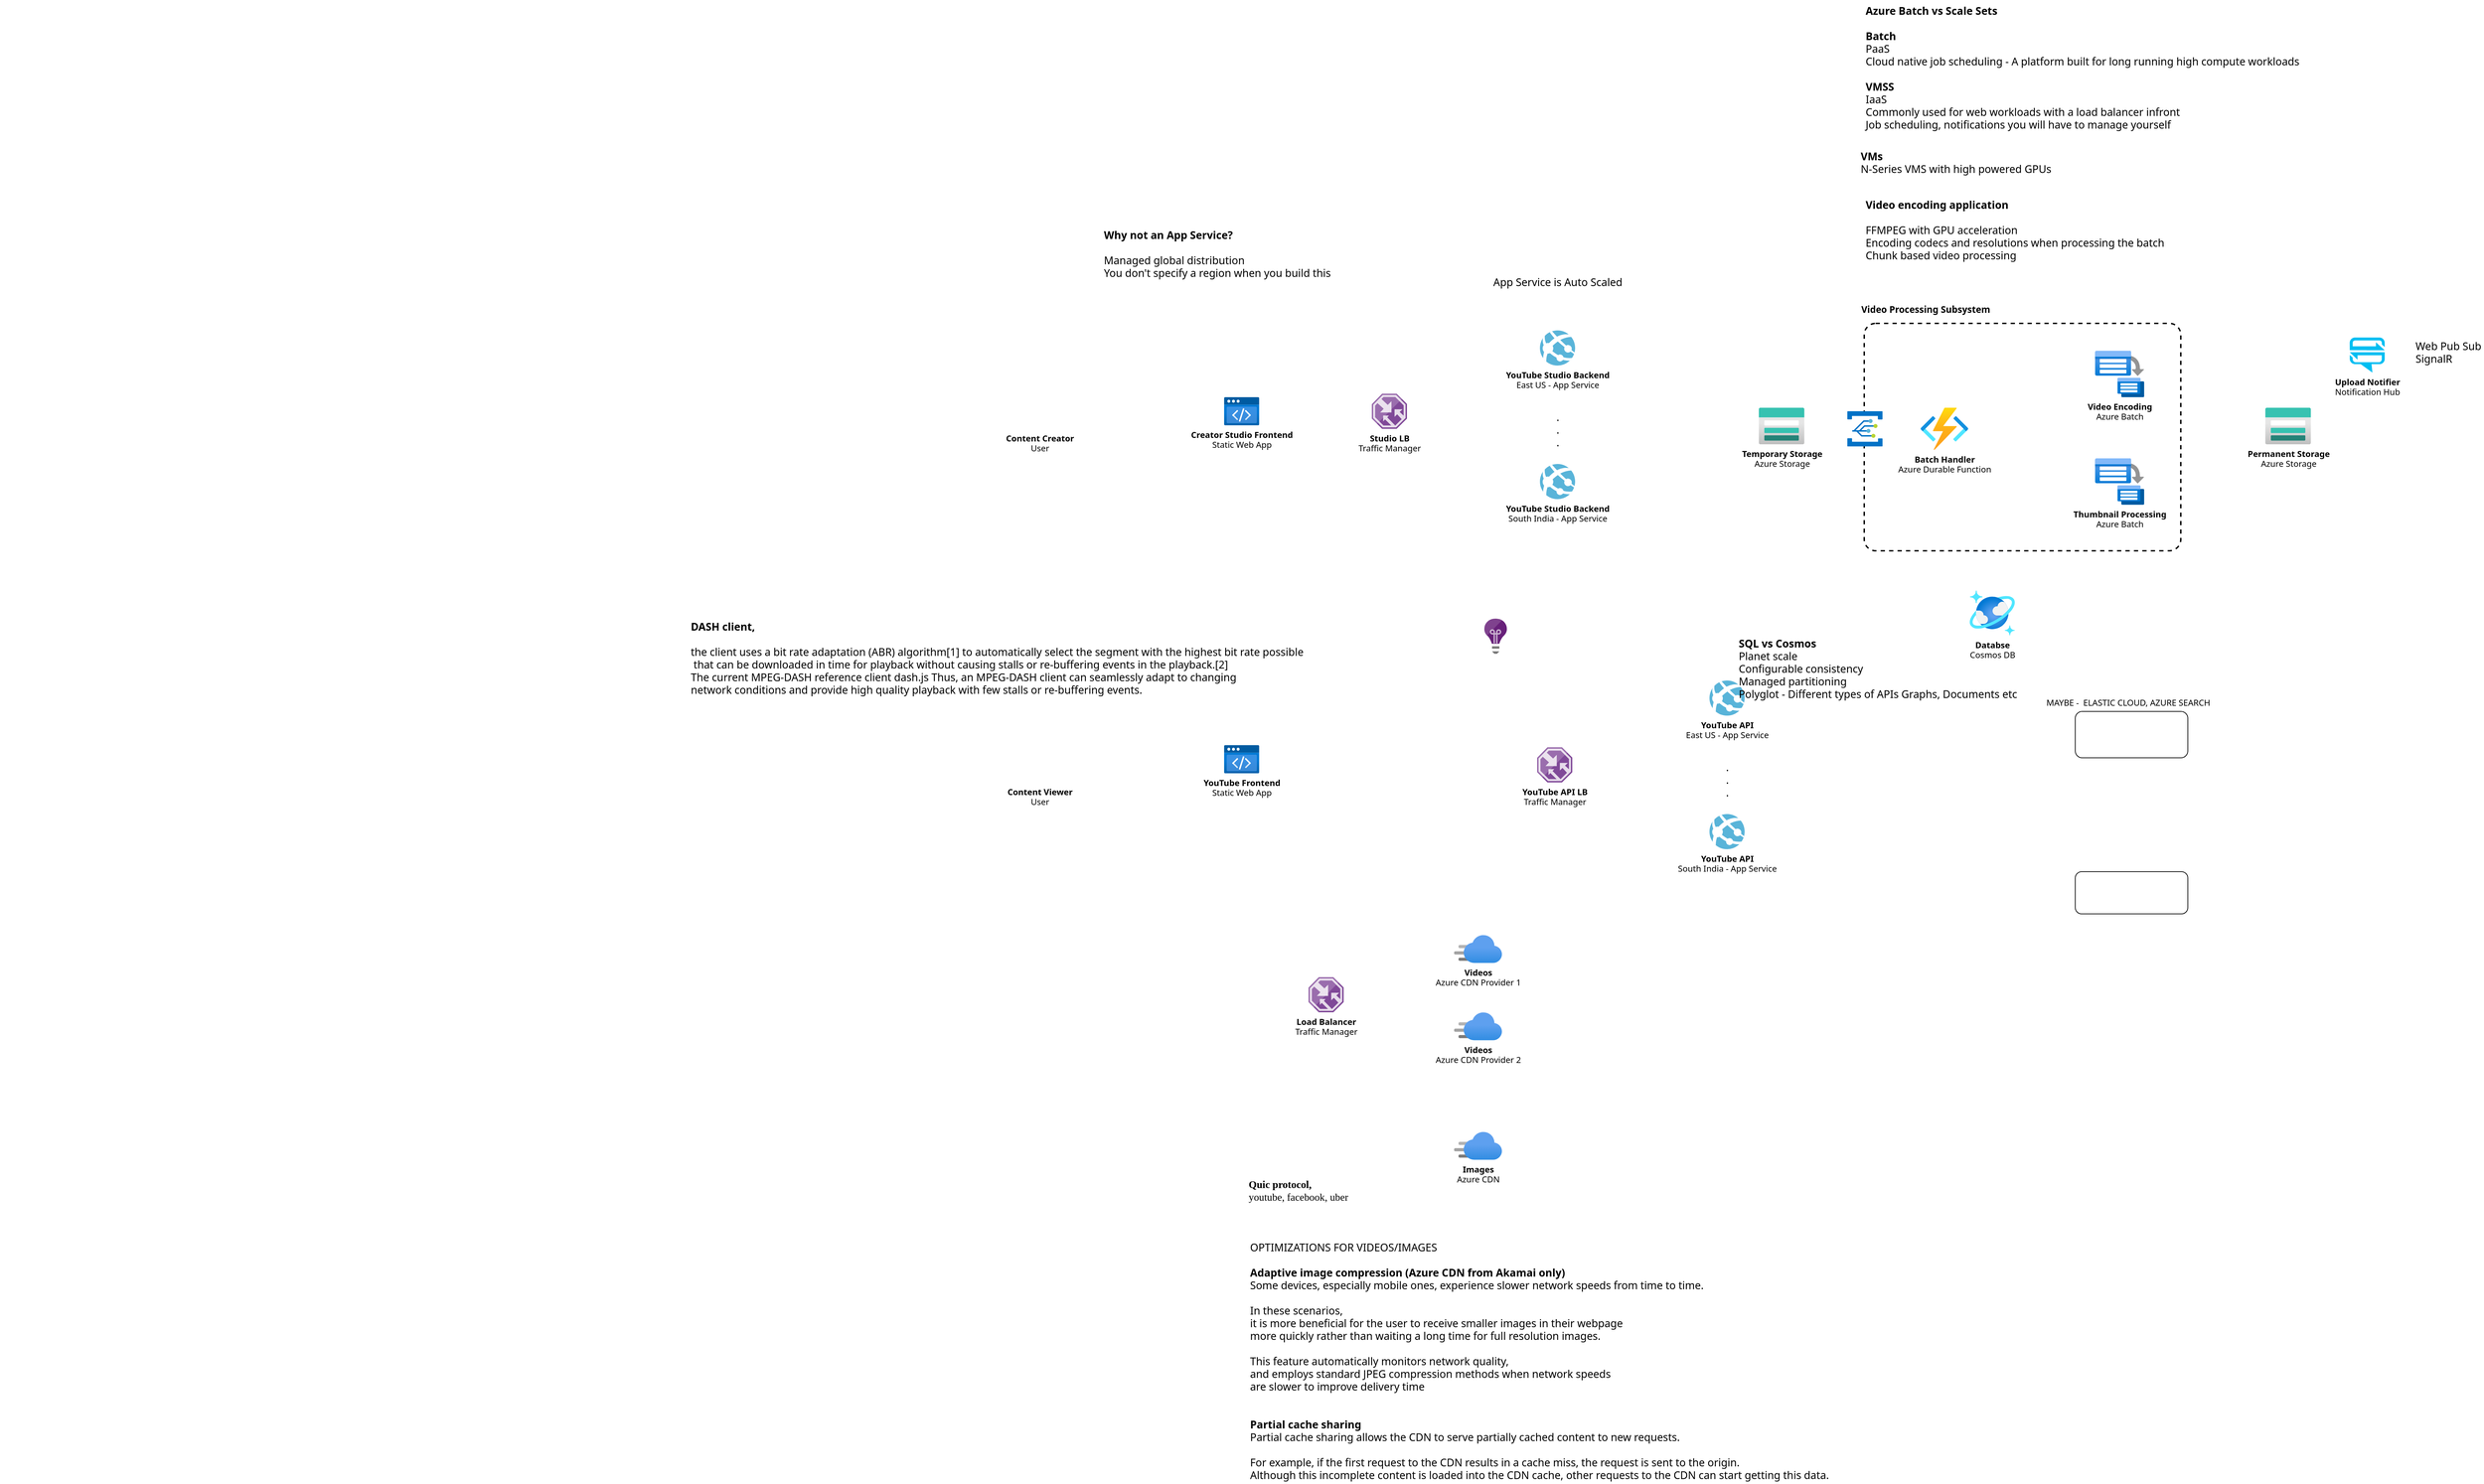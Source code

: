 <mxfile version="17.4.5" type="github" pages="2">
  <diagram id="0lWnthPlhHTYpIbOJzv-" name="Page-1">
    <mxGraphModel dx="3793" dy="1369" grid="1" gridSize="10" guides="1" tooltips="1" connect="1" arrows="1" fold="1" page="0" pageScale="1" pageWidth="850" pageHeight="1100" math="0" shadow="0">
      <root>
        <mxCell id="0" />
        <mxCell id="1" parent="0" />
        <mxCell id="02HTZPVNtvfM2W8bV9Oi-4" value="&lt;b&gt;YouTube Studio Backend&lt;br&gt;&lt;/b&gt;East US - App Service" style="sketch=0;aspect=fixed;html=1;points=[];align=center;image;fontSize=12;image=img/lib/mscae/App_Services.svg;fontFamily=segoe ui;" parent="1" vertex="1">
          <mxGeometry x="419" y="180" width="50" height="50" as="geometry" />
        </mxCell>
        <mxCell id="02HTZPVNtvfM2W8bV9Oi-5" value="&lt;b&gt;YouTube Studio Backend&lt;br&gt;&lt;/b&gt;South India - App Service" style="sketch=0;aspect=fixed;html=1;points=[];align=center;image;fontSize=12;image=img/lib/mscae/App_Services.svg;fontFamily=segoe ui;" parent="1" vertex="1">
          <mxGeometry x="419" y="370" width="50" height="50" as="geometry" />
        </mxCell>
        <mxCell id="02HTZPVNtvfM2W8bV9Oi-6" value="&lt;b&gt;Studio LB&lt;/b&gt;&lt;br&gt;Traffic Manager" style="sketch=0;aspect=fixed;html=1;points=[];align=center;image;fontSize=12;image=img/lib/mscae/Traffic_Manager.svg;fontFamily=segoe ui;" parent="1" vertex="1">
          <mxGeometry x="180" y="270" width="50" height="50" as="geometry" />
        </mxCell>
        <mxCell id="02HTZPVNtvfM2W8bV9Oi-7" value="&lt;b&gt;Content Creator&lt;/b&gt;&lt;br&gt;User" style="verticalLabelPosition=bottom;sketch=0;html=1;fillColor=#FFFFFF;verticalAlign=top;align=center;pointerEvents=1;shape=mxgraph.cisco_safe.design.actor_2;fontFamily=segoe ui;" parent="1" vertex="1">
          <mxGeometry x="-302" y="270" width="19" height="50" as="geometry" />
        </mxCell>
        <mxCell id="02HTZPVNtvfM2W8bV9Oi-9" value=".&lt;br style=&quot;font-size: 15px;&quot;&gt;.&lt;br style=&quot;font-size: 15px;&quot;&gt;." style="text;html=1;align=center;verticalAlign=middle;resizable=0;points=[];autosize=1;strokeColor=none;fillColor=none;fontSize=15;fontFamily=segoe ui;" parent="1" vertex="1">
          <mxGeometry x="434" y="290" width="20" height="60" as="geometry" />
        </mxCell>
        <mxCell id="02HTZPVNtvfM2W8bV9Oi-10" value="&lt;b&gt;Temporary Storage&lt;/b&gt;&lt;br&gt;Azure Storage" style="aspect=fixed;html=1;points=[];align=center;image;fontSize=12;image=img/lib/azure2/storage/Storage_Accounts.svg;fillColor=#FFFFFF;fontFamily=segoe ui;" parent="1" vertex="1">
          <mxGeometry x="730" y="290" width="65" height="52" as="geometry" />
        </mxCell>
        <mxCell id="02HTZPVNtvfM2W8bV9Oi-11" value="&lt;b&gt;Video Encoding&lt;/b&gt;&lt;br&gt;Azure Batch" style="aspect=fixed;html=1;points=[];align=center;image;fontSize=12;image=img/lib/azure2/containers/Batch_Accounts.svg;fillColor=#FFFFFF;fontFamily=segoe ui;" parent="1" vertex="1">
          <mxGeometry x="1208" y="209" width="70.13" height="66" as="geometry" />
        </mxCell>
        <mxCell id="02HTZPVNtvfM2W8bV9Oi-12" value="App Service is Auto Scaled" style="text;html=1;align=center;verticalAlign=middle;resizable=0;points=[];autosize=1;strokeColor=none;fillColor=none;fontSize=15;fontFamily=segoe ui;" parent="1" vertex="1">
          <mxGeometry x="349" y="100" width="190" height="20" as="geometry" />
        </mxCell>
        <mxCell id="02HTZPVNtvfM2W8bV9Oi-15" value="&lt;b&gt;Permanent Storage&lt;/b&gt;&lt;br&gt;Azure Storage" style="aspect=fixed;html=1;points=[];align=center;image;fontSize=12;image=img/lib/azure2/storage/Storage_Accounts.svg;fillColor=#FFFFFF;fontFamily=segoe ui;" parent="1" vertex="1">
          <mxGeometry x="1450" y="290" width="65" height="52" as="geometry" />
        </mxCell>
        <mxCell id="02HTZPVNtvfM2W8bV9Oi-16" value="&lt;b&gt;Content Viewer&lt;/b&gt;&lt;br&gt;User" style="verticalLabelPosition=bottom;sketch=0;html=1;fillColor=#FFFFFF;verticalAlign=top;align=center;pointerEvents=1;shape=mxgraph.cisco_safe.design.actor_2;fontFamily=segoe ui;" parent="1" vertex="1">
          <mxGeometry x="-302" y="773" width="19" height="50" as="geometry" />
        </mxCell>
        <mxCell id="02HTZPVNtvfM2W8bV9Oi-17" value="&lt;b&gt;Thumbnail Processing&lt;/b&gt;&lt;br&gt;Azure Batch" style="aspect=fixed;html=1;points=[];align=center;image;fontSize=12;image=img/lib/azure2/containers/Batch_Accounts.svg;fillColor=#FFFFFF;fontFamily=segoe ui;" parent="1" vertex="1">
          <mxGeometry x="1208" y="362" width="70.13" height="66" as="geometry" />
        </mxCell>
        <mxCell id="02HTZPVNtvfM2W8bV9Oi-19" value="&lt;b&gt;Videos&lt;/b&gt;&lt;br&gt;Azure CDN Provider 1" style="aspect=fixed;html=1;points=[];align=center;image;fontSize=12;image=img/lib/azure2/networking/CDN_Profiles.svg;fillColor=#FFFFFF;fontFamily=segoe ui;" parent="1" vertex="1">
          <mxGeometry x="297" y="1040" width="68" height="40" as="geometry" />
        </mxCell>
        <mxCell id="02HTZPVNtvfM2W8bV9Oi-20" value="&lt;b&gt;Images&lt;/b&gt;&lt;br&gt;Azure CDN" style="aspect=fixed;html=1;points=[];align=center;image;fontSize=12;image=img/lib/azure2/networking/CDN_Profiles.svg;fillColor=#FFFFFF;fontFamily=segoe ui;" parent="1" vertex="1">
          <mxGeometry x="297" y="1320" width="68" height="40" as="geometry" />
        </mxCell>
        <mxCell id="02HTZPVNtvfM2W8bV9Oi-21" value="OPTIMIZATIONS FOR VIDEOS/IMAGES&lt;br&gt;&lt;br&gt;&lt;div&gt;&lt;b&gt;Adaptive image compression (Azure CDN from Akamai only)&lt;/b&gt;&lt;/div&gt;&lt;div&gt;Some devices, especially mobile ones, experience slower network speeds from time to time.&amp;nbsp;&lt;/div&gt;&lt;div&gt;&lt;br&gt;&lt;/div&gt;&lt;div&gt;In these scenarios,&amp;nbsp;&lt;/div&gt;&lt;div&gt;it is more beneficial for the user to receive smaller images in their webpage&amp;nbsp;&lt;/div&gt;&lt;div&gt;more quickly rather than waiting a long time for full resolution images.&lt;/div&gt;&lt;div&gt;&lt;br&gt;&lt;/div&gt;&lt;div&gt;This feature automatically monitors network quality,&amp;nbsp;&lt;/div&gt;&lt;div&gt;and employs standard JPEG compression methods when network speeds&amp;nbsp;&lt;/div&gt;&lt;div&gt;are slower to improve delivery time&lt;/div&gt;&lt;div&gt;&lt;br&gt;&lt;/div&gt;&lt;div&gt;&lt;br&gt;&lt;/div&gt;&lt;div&gt;&lt;div&gt;&lt;b&gt;Partial cache sharing&lt;/b&gt;&lt;/div&gt;&lt;div&gt;Partial cache sharing allows the CDN to serve partially cached content to new requests.&amp;nbsp;&lt;/div&gt;&lt;div&gt;&lt;br&gt;&lt;/div&gt;&lt;div&gt;For example, if the first request to the CDN results in a cache miss, the request is sent to the origin.&amp;nbsp;&lt;/div&gt;&lt;div&gt;Although this incomplete content is loaded into the CDN cache, other requests to the CDN can start getting this data.&lt;/div&gt;&lt;/div&gt;" style="text;html=1;align=left;verticalAlign=middle;resizable=0;points=[];autosize=1;strokeColor=none;fillColor=none;fontSize=15;fontFamily=segoe ui;" parent="1" vertex="1">
          <mxGeometry x="5" y="1470" width="790" height="350" as="geometry" />
        </mxCell>
        <mxCell id="02HTZPVNtvfM2W8bV9Oi-22" value="&lt;b&gt;YouTube Frontend&lt;/b&gt;&lt;br&gt;Static Web App" style="aspect=fixed;html=1;points=[];align=center;image;fontSize=12;image=img/lib/azure2/preview/Static_Apps.svg;fillColor=#FFFFFF;fontFamily=segoe ui;" parent="1" vertex="1">
          <mxGeometry x="-30" y="770" width="50" height="40" as="geometry" />
        </mxCell>
        <mxCell id="02HTZPVNtvfM2W8bV9Oi-23" value="&lt;b&gt;YouTube API&lt;br&gt;&lt;/b&gt;East US - App Service" style="sketch=0;aspect=fixed;html=1;points=[];align=center;image;fontSize=12;image=img/lib/mscae/App_Services.svg;fontFamily=segoe ui;" parent="1" vertex="1">
          <mxGeometry x="660" y="678" width="50" height="50" as="geometry" />
        </mxCell>
        <mxCell id="02HTZPVNtvfM2W8bV9Oi-24" value="&lt;b&gt;YouTube API&lt;br&gt;&lt;/b&gt;South India - App Service" style="sketch=0;aspect=fixed;html=1;points=[];align=center;image;fontSize=12;image=img/lib/mscae/App_Services.svg;fontFamily=segoe ui;" parent="1" vertex="1">
          <mxGeometry x="660" y="868" width="50" height="50" as="geometry" />
        </mxCell>
        <mxCell id="02HTZPVNtvfM2W8bV9Oi-25" value=".&lt;br style=&quot;font-size: 15px;&quot;&gt;.&lt;br style=&quot;font-size: 15px;&quot;&gt;." style="text;html=1;align=center;verticalAlign=middle;resizable=0;points=[];autosize=1;strokeColor=none;fillColor=none;fontSize=15;fontFamily=segoe ui;" parent="1" vertex="1">
          <mxGeometry x="675" y="788" width="20" height="60" as="geometry" />
        </mxCell>
        <mxCell id="02HTZPVNtvfM2W8bV9Oi-26" value="&lt;b&gt;Databse&lt;/b&gt;&lt;br&gt;Cosmos DB" style="aspect=fixed;html=1;points=[];align=center;image;fontSize=12;image=img/lib/azure2/databases/Azure_Cosmos_DB.svg;fillColor=#FFFFFF;fontFamily=segoe ui;" parent="1" vertex="1">
          <mxGeometry x="1030" y="550" width="64" height="64" as="geometry" />
        </mxCell>
        <mxCell id="02HTZPVNtvfM2W8bV9Oi-27" value="&lt;b&gt;YouTube API LB&lt;/b&gt;&lt;br&gt;Traffic Manager" style="sketch=0;aspect=fixed;html=1;points=[];align=center;image;fontSize=12;image=img/lib/mscae/Traffic_Manager.svg;fontFamily=segoe ui;" parent="1" vertex="1">
          <mxGeometry x="415" y="773" width="50" height="50" as="geometry" />
        </mxCell>
        <mxCell id="02HTZPVNtvfM2W8bV9Oi-28" value="" style="endArrow=classic;html=1;rounded=1;fontSize=15;strokeColor=#FFFFFF;strokeWidth=2;arcSize=20;fontFamily=segoe ui;dashed=1;" parent="1" edge="1">
          <mxGeometry width="50" height="50" relative="1" as="geometry">
            <mxPoint x="1470" y="390" as="sourcePoint" />
            <mxPoint x="390" y="1130" as="targetPoint" />
            <Array as="points">
              <mxPoint x="1470" y="1130" />
            </Array>
          </mxGeometry>
        </mxCell>
        <mxCell id="02HTZPVNtvfM2W8bV9Oi-29" value="" style="endArrow=classic;html=1;rounded=1;fontSize=15;strokeColor=#FFFFFF;strokeWidth=2;arcSize=20;fontFamily=segoe ui;dashed=1;" parent="1" edge="1">
          <mxGeometry width="50" height="50" relative="1" as="geometry">
            <mxPoint x="1490" y="390" as="sourcePoint" />
            <mxPoint x="380" y="1350" as="targetPoint" />
            <Array as="points">
              <mxPoint x="1490" y="1350" />
            </Array>
          </mxGeometry>
        </mxCell>
        <mxCell id="02HTZPVNtvfM2W8bV9Oi-30" value="" style="endArrow=classic;html=1;rounded=1;fontSize=15;strokeColor=#FFFFFF;strokeWidth=2;arcSize=20;fontFamily=segoe ui;" parent="1" edge="1">
          <mxGeometry width="50" height="50" relative="1" as="geometry">
            <mxPoint x="-250" y="800" as="sourcePoint" />
            <mxPoint x="-70" y="800" as="targetPoint" />
          </mxGeometry>
        </mxCell>
        <mxCell id="02HTZPVNtvfM2W8bV9Oi-31" value="" style="endArrow=classic;html=1;rounded=1;fontSize=15;strokeColor=#FFFFFF;strokeWidth=2;arcSize=20;fontFamily=segoe ui;" parent="1" edge="1">
          <mxGeometry width="50" height="50" relative="1" as="geometry">
            <mxPoint x="40" y="800" as="sourcePoint" />
            <mxPoint x="392" y="798.29" as="targetPoint" />
          </mxGeometry>
        </mxCell>
        <mxCell id="02HTZPVNtvfM2W8bV9Oi-32" value="&lt;b&gt;Creator Studio Frontend&lt;/b&gt;&lt;br&gt;Static Web App" style="aspect=fixed;html=1;points=[];align=center;image;fontSize=12;image=img/lib/azure2/preview/Static_Apps.svg;fillColor=#FFFFFF;fontFamily=segoe ui;" parent="1" vertex="1">
          <mxGeometry x="-30" y="275" width="50" height="40" as="geometry" />
        </mxCell>
        <mxCell id="02HTZPVNtvfM2W8bV9Oi-33" value="" style="endArrow=classic;html=1;rounded=1;fontSize=15;strokeColor=#FFFFFF;strokeWidth=2;arcSize=20;fontFamily=segoe ui;" parent="1" edge="1">
          <mxGeometry width="50" height="50" relative="1" as="geometry">
            <mxPoint x="-249" y="300" as="sourcePoint" />
            <mxPoint x="-69" y="300" as="targetPoint" />
          </mxGeometry>
        </mxCell>
        <mxCell id="02HTZPVNtvfM2W8bV9Oi-34" value="" style="endArrow=classic;html=1;rounded=1;fontSize=15;strokeColor=#FFFFFF;strokeWidth=2;arcSize=20;fontFamily=segoe ui;" parent="1" edge="1">
          <mxGeometry width="50" height="50" relative="1" as="geometry">
            <mxPoint y="850" as="sourcePoint" />
            <mxPoint x="70" y="1130" as="targetPoint" />
            <Array as="points">
              <mxPoint y="1130" />
            </Array>
          </mxGeometry>
        </mxCell>
        <mxCell id="02HTZPVNtvfM2W8bV9Oi-35" value="" style="endArrow=classic;html=1;rounded=1;fontSize=15;strokeColor=#FFFFFF;strokeWidth=2;arcSize=20;fontFamily=segoe ui;" parent="1" edge="1">
          <mxGeometry width="50" height="50" relative="1" as="geometry">
            <mxPoint x="-20" y="850" as="sourcePoint" />
            <mxPoint x="290" y="1350" as="targetPoint" />
            <Array as="points">
              <mxPoint x="-20" y="1350" />
            </Array>
          </mxGeometry>
        </mxCell>
        <mxCell id="02HTZPVNtvfM2W8bV9Oi-36" value="" style="endArrow=classic;html=1;rounded=1;fontSize=15;strokeColor=#FFFFFF;strokeWidth=2;arcSize=20;fontFamily=segoe ui;" parent="1" edge="1">
          <mxGeometry width="50" height="50" relative="1" as="geometry">
            <mxPoint x="40" y="300" as="sourcePoint" />
            <mxPoint x="160" y="300" as="targetPoint" />
          </mxGeometry>
        </mxCell>
        <mxCell id="02HTZPVNtvfM2W8bV9Oi-37" value="" style="endArrow=classic;html=1;rounded=1;fontSize=15;strokeColor=#FFFFFF;strokeWidth=2;arcSize=20;fontFamily=segoe ui;" parent="1" edge="1">
          <mxGeometry width="50" height="50" relative="1" as="geometry">
            <mxPoint x="210" y="260" as="sourcePoint" />
            <mxPoint x="400" y="210" as="targetPoint" />
            <Array as="points">
              <mxPoint x="210" y="210" />
            </Array>
          </mxGeometry>
        </mxCell>
        <mxCell id="02HTZPVNtvfM2W8bV9Oi-39" value="" style="endArrow=classic;html=1;rounded=1;fontSize=15;strokeColor=#FFFFFF;strokeWidth=2;arcSize=20;fontFamily=segoe ui;" parent="1" edge="1">
          <mxGeometry width="50" height="50" relative="1" as="geometry">
            <mxPoint x="200" y="368.57" as="sourcePoint" />
            <mxPoint x="400" y="400" as="targetPoint" />
            <Array as="points">
              <mxPoint x="200" y="400" />
            </Array>
          </mxGeometry>
        </mxCell>
        <mxCell id="02HTZPVNtvfM2W8bV9Oi-40" value="" style="endArrow=classic;html=1;rounded=1;fontSize=15;strokeColor=#FFFFFF;strokeWidth=2;arcSize=20;fontFamily=segoe ui;" parent="1" edge="1">
          <mxGeometry width="50" height="50" relative="1" as="geometry">
            <mxPoint x="510" y="320" as="sourcePoint" />
            <mxPoint x="700" y="320" as="targetPoint" />
          </mxGeometry>
        </mxCell>
        <mxCell id="02HTZPVNtvfM2W8bV9Oi-41" value="&lt;b&gt;Batch Handler&lt;/b&gt;&lt;br&gt;Azure Durable Function" style="aspect=fixed;html=1;points=[];align=center;image;fontSize=12;image=img/lib/azure2/compute/Function_Apps.svg;fillColor=#FFFFFF;fontFamily=segoe ui;" parent="1" vertex="1">
          <mxGeometry x="960" y="290" width="68" height="60" as="geometry" />
        </mxCell>
        <mxCell id="02HTZPVNtvfM2W8bV9Oi-42" value="&lt;b&gt;Azure Batch vs Scale Sets&lt;br&gt;&lt;/b&gt;&lt;br&gt;&lt;b&gt;Batch&lt;/b&gt;&lt;br&gt;PaaS&lt;br&gt;Cloud native job scheduling - A platform built for long running high compute workloads&lt;br&gt;&lt;br&gt;&lt;b&gt;VMSS&lt;/b&gt;&lt;br&gt;IaaS&lt;br&gt;Commonly used for web workloads with a load balancer infront&lt;br&gt;Job scheduling, notifications you will have to manage yourself" style="text;html=1;align=left;verticalAlign=middle;resizable=0;points=[];autosize=1;strokeColor=none;fillColor=none;fontSize=15;fontFamily=segoe ui;" parent="1" vertex="1">
          <mxGeometry x="880" y="-290" width="600" height="190" as="geometry" />
        </mxCell>
        <mxCell id="02HTZPVNtvfM2W8bV9Oi-43" value="" style="endArrow=classic;html=1;rounded=1;fontSize=15;strokeColor=#FFFFFF;strokeWidth=2;arcSize=20;fontFamily=segoe ui;" parent="1" edge="1">
          <mxGeometry width="50" height="50" relative="1" as="geometry">
            <mxPoint x="820" y="319.41" as="sourcePoint" />
            <mxPoint x="940" y="319.41" as="targetPoint" />
          </mxGeometry>
        </mxCell>
        <mxCell id="02HTZPVNtvfM2W8bV9Oi-44" value="" style="endArrow=classic;html=1;rounded=1;fontSize=15;strokeColor=#FFFFFF;strokeWidth=2;arcSize=20;fontFamily=segoe ui;" parent="1" edge="1">
          <mxGeometry width="50" height="50" relative="1" as="geometry">
            <mxPoint x="1000" y="275.0" as="sourcePoint" />
            <mxPoint x="1190" y="230" as="targetPoint" />
            <Array as="points">
              <mxPoint x="1000" y="230" />
            </Array>
          </mxGeometry>
        </mxCell>
        <mxCell id="02HTZPVNtvfM2W8bV9Oi-45" value="" style="endArrow=classic;html=1;rounded=1;fontSize=15;strokeColor=#FFFFFF;strokeWidth=2;arcSize=20;fontFamily=segoe ui;" parent="1" edge="1">
          <mxGeometry width="50" height="50" relative="1" as="geometry">
            <mxPoint x="1300" y="320" as="sourcePoint" />
            <mxPoint x="1420" y="320" as="targetPoint" />
          </mxGeometry>
        </mxCell>
        <mxCell id="02HTZPVNtvfM2W8bV9Oi-46" value="" style="endArrow=classic;html=1;rounded=1;fontSize=15;strokeColor=#FFFFFF;strokeWidth=2;arcSize=20;fontFamily=segoe ui;" parent="1" edge="1">
          <mxGeometry width="50" height="50" relative="1" as="geometry">
            <mxPoint x="440" y="470" as="sourcePoint" />
            <mxPoint x="1010" y="590" as="targetPoint" />
            <Array as="points">
              <mxPoint x="440" y="590" />
            </Array>
          </mxGeometry>
        </mxCell>
        <mxCell id="02HTZPVNtvfM2W8bV9Oi-48" value="" style="endArrow=classic;html=1;rounded=1;fontSize=15;strokeColor=#FFFFFF;strokeWidth=2;arcSize=20;fontFamily=segoe ui;" parent="1" edge="1">
          <mxGeometry width="50" height="50" relative="1" as="geometry">
            <mxPoint x="440" y="760" as="sourcePoint" />
            <mxPoint x="640" y="710" as="targetPoint" />
            <Array as="points">
              <mxPoint x="440" y="710" />
            </Array>
          </mxGeometry>
        </mxCell>
        <mxCell id="02HTZPVNtvfM2W8bV9Oi-49" value="" style="endArrow=classic;html=1;rounded=1;fontSize=15;strokeColor=#FFFFFF;strokeWidth=2;arcSize=20;fontFamily=segoe ui;" parent="1" edge="1">
          <mxGeometry width="50" height="50" relative="1" as="geometry">
            <mxPoint x="440" y="870" as="sourcePoint" />
            <mxPoint x="640" y="900" as="targetPoint" />
            <Array as="points">
              <mxPoint x="440" y="900" />
            </Array>
          </mxGeometry>
        </mxCell>
        <mxCell id="02HTZPVNtvfM2W8bV9Oi-50" value="" style="endArrow=classic;html=1;rounded=1;fontSize=15;strokeColor=#FFFFFF;strokeWidth=2;arcSize=20;fontFamily=segoe ui;" parent="1" edge="1">
          <mxGeometry width="50" height="50" relative="1" as="geometry">
            <mxPoint x="740" y="820" as="sourcePoint" />
            <mxPoint x="1060" y="660" as="targetPoint" />
            <Array as="points">
              <mxPoint x="1060" y="820" />
            </Array>
          </mxGeometry>
        </mxCell>
        <mxCell id="02HTZPVNtvfM2W8bV9Oi-52" value="" style="endArrow=none;html=1;rounded=1;fontSize=15;fontColor=#FFFFFF;strokeColor=#FFFFFF;strokeWidth=2;arcSize=20;fontFamily=segoe ui;startArrow=block;startFill=1;endFill=0;" parent="1" edge="1">
          <mxGeometry width="50" height="50" relative="1" as="geometry">
            <mxPoint x="1100" y="590" as="sourcePoint" />
            <mxPoint x="1260" y="700" as="targetPoint" />
            <Array as="points">
              <mxPoint x="1260" y="590" />
            </Array>
          </mxGeometry>
        </mxCell>
        <mxCell id="02HTZPVNtvfM2W8bV9Oi-53" value="" style="endArrow=classic;html=1;rounded=1;fontSize=15;fontColor=#FFFFFF;strokeColor=#FFFFFF;strokeWidth=2;arcSize=20;fontFamily=segoe ui;" parent="1" edge="1">
          <mxGeometry width="50" height="50" relative="1" as="geometry">
            <mxPoint x="740" y="850" as="sourcePoint" />
            <mxPoint x="1260" y="810" as="targetPoint" />
            <Array as="points">
              <mxPoint x="1260" y="850" />
            </Array>
          </mxGeometry>
        </mxCell>
        <mxCell id="02HTZPVNtvfM2W8bV9Oi-54" value="Subtitle Generation" style="rounded=1;whiteSpace=wrap;html=1;fontSize=15;fillColor=none;fontColor=#FFFFFF;labelBackgroundColor=none;fontFamily=segoe ui;" parent="1" vertex="1">
          <mxGeometry x="1180" y="950" width="160" height="60" as="geometry" />
        </mxCell>
        <mxCell id="02HTZPVNtvfM2W8bV9Oi-55" value="" style="endArrow=classic;html=1;rounded=1;fontSize=15;fontColor=#FFFFFF;strokeColor=#FFFFFF;strokeWidth=2;arcSize=20;fontFamily=segoe ui;" parent="1" edge="1">
          <mxGeometry width="50" height="50" relative="1" as="geometry">
            <mxPoint x="1450" y="390" as="sourcePoint" />
            <mxPoint x="1350" y="980" as="targetPoint" />
            <Array as="points">
              <mxPoint x="1450" y="980" />
            </Array>
          </mxGeometry>
        </mxCell>
        <mxCell id="M9Uj5QpDTQHWec1s0iKj-1" value="" style="endArrow=classic;html=1;rounded=1;fontSize=15;fontColor=#FFFFFF;strokeColor=#FFFFFF;strokeWidth=2;arcSize=20;fontFamily=segoe ui;" parent="1" edge="1">
          <mxGeometry width="50" height="50" relative="1" as="geometry">
            <mxPoint x="740" y="870" as="sourcePoint" />
            <mxPoint x="1170" y="980" as="targetPoint" />
            <Array as="points">
              <mxPoint x="900" y="870" />
              <mxPoint x="900" y="980" />
            </Array>
          </mxGeometry>
        </mxCell>
        <mxCell id="M9Uj5QpDTQHWec1s0iKj-4" value="" style="endArrow=classic;html=1;rounded=1;fontSize=15;strokeColor=#FFFFFF;strokeWidth=2;arcSize=20;fontFamily=segoe ui;" parent="1" edge="1">
          <mxGeometry width="50" height="50" relative="1" as="geometry">
            <mxPoint x="1244" y="500" as="sourcePoint" />
            <mxPoint x="1100" y="565" as="targetPoint" />
            <Array as="points">
              <mxPoint x="1244" y="565" />
            </Array>
          </mxGeometry>
        </mxCell>
        <mxCell id="M9Uj5QpDTQHWec1s0iKj-8" value="&lt;b&gt;Insights&lt;/b&gt;" style="sketch=0;aspect=fixed;html=1;points=[];align=center;image;fontSize=12;image=img/lib/mscae/Application_Insights.svg;labelBackgroundColor=none;fontColor=#FFFFFF;fillColor=none;fontFamily=segoe ui;" parent="1" vertex="1">
          <mxGeometry x="340" y="590" width="32" height="50" as="geometry" />
        </mxCell>
        <mxCell id="M9Uj5QpDTQHWec1s0iKj-15" value="&lt;h1 style=&quot;font-size: 36px&quot;&gt;&lt;font style=&quot;font-size: 36px&quot;&gt;High Level Overview&lt;/font&gt;&lt;/h1&gt;&lt;div&gt;&lt;ul type=&quot;square&quot; style=&quot;font-size: 25px ; direction: ltr ; unicode-bidi: embed ; margin-top: 0in ; margin-bottom: 0in&quot;&gt;&lt;li style=&quot;margin-top: 0px ; margin-bottom: 0px ; vertical-align: middle&quot;&gt;&lt;b&gt;Content Creators&lt;/b&gt;&lt;/li&gt;&lt;li style=&quot;margin-top: 0px ; margin-bottom: 0px ; vertical-align: middle&quot;&gt;&lt;b&gt;Viewers&lt;/b&gt;&lt;/li&gt;&lt;li style=&quot;margin-top: 0px ; margin-bottom: 0px ; vertical-align: middle&quot;&gt;Advertisers&lt;/li&gt;&lt;li style=&quot;margin-top: 0px ; margin-bottom: 0px ; vertical-align: middle&quot;&gt;&lt;br&gt;&lt;/li&gt;&lt;/ul&gt;&lt;/div&gt;&lt;div style=&quot;font-size: 25px&quot;&gt;&lt;p&gt;&lt;/p&gt;&lt;p&gt;&lt;/p&gt;&lt;ul type=&quot;square&quot; style=&quot;direction: ltr ; unicode-bidi: embed ; margin-top: 0in ; margin-bottom: 0in&quot;&gt;&lt;li style=&quot;margin-top: 0px ; margin-bottom: 0px ; vertical-align: middle&quot;&gt;&lt;span style=&quot;font-weight: bold&quot;&gt;Video uploading and encoding&lt;/span&gt;&lt;/li&gt;&lt;/ul&gt;&lt;ul type=&quot;square&quot; style=&quot;direction: ltr ; unicode-bidi: embed ; margin-top: 0in ; margin-bottom: 0in&quot;&gt;&lt;li style=&quot;margin-top: 0px ; margin-bottom: 0px ; vertical-align: middle&quot;&gt;&lt;span style=&quot;font-weight: bold&quot;&gt;Video delivery&lt;/span&gt;&lt;/li&gt;&lt;/ul&gt;&lt;ul type=&quot;square&quot; style=&quot;direction: ltr ; unicode-bidi: embed ; margin-top: 0in ; margin-bottom: 0in&quot;&gt;&lt;li style=&quot;margin-top: 0px ; margin-bottom: 0px ; vertical-align: middle&quot;&gt;&lt;span style=&quot;font-weight: bold&quot;&gt;Storing metadata&lt;/span&gt;&lt;/li&gt;&lt;/ul&gt;&lt;ul type=&quot;square&quot; style=&quot;direction: ltr ; unicode-bidi: embed ; margin-top: 0in ; margin-bottom: 0in&quot;&gt;&lt;li style=&quot;margin-top: 0px ; margin-bottom: 0px ; vertical-align: middle&quot;&gt;&lt;span&gt;Recommendations and Search&lt;/span&gt;&lt;/li&gt;&lt;/ul&gt;&lt;ul type=&quot;square&quot; style=&quot;direction: ltr ; unicode-bidi: embed ; margin-top: 0in ; margin-bottom: 0in&quot;&gt;&lt;li style=&quot;margin-top: 0px ; margin-bottom: 0px ; vertical-align: middle&quot;&gt;&lt;span&gt;Payments&lt;/span&gt;&lt;/li&gt;&lt;/ul&gt;&lt;ul type=&quot;square&quot; style=&quot;direction: ltr ; unicode-bidi: embed ; margin-top: 0in ; margin-bottom: 0in&quot;&gt;&lt;li style=&quot;margin-top: 0px ; margin-bottom: 0px ; vertical-align: middle&quot;&gt;&lt;span&gt;Analyzing the videos for copy&lt;/span&gt;rights, adult content and subtitle generation&lt;/li&gt;&lt;/ul&gt;&lt;p style=&quot;font-size: 24px&quot;&gt;&lt;/p&gt;&lt;p style=&quot;font-size: 24px&quot;&gt;&lt;/p&gt;&lt;ul type=&quot;square&quot; style=&quot;font-size: 24px ; direction: ltr ; unicode-bidi: embed ; margin-top: 0in ; margin-bottom: 0in&quot;&gt;     &lt;br style=&quot;font-size: 24px&quot;&gt;&lt;/ul&gt;&lt;/div&gt;" style="text;html=1;strokeColor=none;fillColor=none;spacing=5;spacingTop=-20;whiteSpace=wrap;overflow=hidden;rounded=0;labelBackgroundColor=none;fontSize=24;fontColor=#FFFFFF;fontFamily=config rounded;" parent="1" vertex="1">
          <mxGeometry x="-1770" y="22" width="580" height="598" as="geometry" />
        </mxCell>
        <mxCell id="M9Uj5QpDTQHWec1s0iKj-17" value="&lt;h1 style=&quot;font-size: 36px&quot;&gt;&lt;font style=&quot;font-size: 36px&quot;&gt;Quality Attributes&lt;/font&gt;&lt;/h1&gt;&lt;div style=&quot;font-size: 25px&quot;&gt;&lt;font style=&quot;font-size: 25px&quot;&gt;Scalability&lt;/font&gt;&lt;/div&gt;&lt;div style=&quot;font-size: 25px&quot;&gt;&lt;font style=&quot;font-size: 25px&quot;&gt;High Availability&lt;/font&gt;&lt;/div&gt;&lt;div style=&quot;font-size: 35px&quot;&gt;&lt;br&gt;&lt;/div&gt;" style="text;html=1;strokeColor=none;fillColor=none;spacing=5;spacingTop=-20;whiteSpace=wrap;overflow=hidden;rounded=0;labelBackgroundColor=none;fontSize=15;fontColor=#FFFFFF;fontFamily=config rounded;" parent="1" vertex="1">
          <mxGeometry x="-1150" y="22" width="313" height="233" as="geometry" />
        </mxCell>
        <mxCell id="KciWGx90yfuvQnI4cfco-1" value="" style="rounded=1;whiteSpace=wrap;html=1;arcSize=5;strokeWidth=2;dashed=1;fillColor=none;fontFamily=segoe ui;" parent="1" vertex="1">
          <mxGeometry x="880" y="170" width="450" height="323.5" as="geometry" />
        </mxCell>
        <mxCell id="KciWGx90yfuvQnI4cfco-5" value="Search Engine" style="rounded=1;whiteSpace=wrap;html=1;fontSize=15;fillColor=none;fontColor=#FFFFFF;labelBackgroundColor=none;fontFamily=segoe ui;" parent="1" vertex="1">
          <mxGeometry x="1180" y="722" width="160" height="66" as="geometry" />
        </mxCell>
        <mxCell id="KciWGx90yfuvQnI4cfco-6" value="MAYBE -&amp;nbsp; ELASTIC CLOUD, AZURE SEARCH" style="text;html=1;align=left;verticalAlign=middle;resizable=0;points=[];autosize=1;strokeColor=none;fillColor=none;fontFamily=segoe ui;" parent="1" vertex="1">
          <mxGeometry x="1137" y="701" width="261" height="18" as="geometry" />
        </mxCell>
        <mxCell id="KciWGx90yfuvQnI4cfco-7" value="Video Processing Subsystem" style="text;html=1;align=center;verticalAlign=middle;resizable=0;points=[];autosize=1;strokeColor=none;fillColor=none;fontStyle=1;fontFamily=segoe ui;fontSize=13;" parent="1" vertex="1">
          <mxGeometry x="875" y="140" width="184" height="20" as="geometry" />
        </mxCell>
        <mxCell id="KciWGx90yfuvQnI4cfco-8" value="&lt;b&gt;Load Balancer&lt;/b&gt;&lt;br&gt;Traffic Manager" style="sketch=0;aspect=fixed;html=1;points=[];align=center;image;fontSize=12;image=img/lib/mscae/Traffic_Manager.svg;fontFamily=segoe ui;" parent="1" vertex="1">
          <mxGeometry x="90" y="1100" width="50" height="50" as="geometry" />
        </mxCell>
        <mxCell id="KciWGx90yfuvQnI4cfco-10" value="&lt;b&gt;Videos&lt;/b&gt;&lt;br&gt;Azure CDN Provider 2" style="aspect=fixed;html=1;points=[];align=center;image;fontSize=12;image=img/lib/azure2/networking/CDN_Profiles.svg;fillColor=#FFFFFF;fontFamily=segoe ui;" parent="1" vertex="1">
          <mxGeometry x="297" y="1150" width="68" height="40" as="geometry" />
        </mxCell>
        <mxCell id="KciWGx90yfuvQnI4cfco-11" value="" style="endArrow=classic;html=1;rounded=1;fontSize=15;strokeColor=#FFFFFF;strokeWidth=2;arcSize=20;fontFamily=segoe ui;" parent="1" edge="1">
          <mxGeometry width="50" height="50" relative="1" as="geometry">
            <mxPoint x="110" y="1090" as="sourcePoint" />
            <mxPoint x="270" y="1070" as="targetPoint" />
            <Array as="points">
              <mxPoint x="110" y="1070" />
            </Array>
          </mxGeometry>
        </mxCell>
        <mxCell id="KciWGx90yfuvQnI4cfco-12" value="" style="endArrow=classic;html=1;rounded=1;fontSize=15;strokeColor=#FFFFFF;strokeWidth=2;arcSize=20;fontFamily=segoe ui;" parent="1" edge="1">
          <mxGeometry width="50" height="50" relative="1" as="geometry">
            <mxPoint x="110" y="1190" as="sourcePoint" />
            <mxPoint x="270" y="1200" as="targetPoint" />
            <Array as="points">
              <mxPoint x="110" y="1200" />
            </Array>
          </mxGeometry>
        </mxCell>
        <mxCell id="JVsLbvBy6ZKc-_5yz9Dd-1" value="" style="sketch=0;aspect=fixed;html=1;points=[];align=center;image;fontSize=12;image=img/lib/mscae/Event_Grid.svg;fontFamily=config rounded;imageBackground=default;" vertex="1" parent="1">
          <mxGeometry x="856" y="295" width="50" height="50" as="geometry" />
        </mxCell>
        <mxCell id="mqTWBIfrStJISPdkafVv-1" value="&lt;b&gt;Upload Notifier&lt;/b&gt;&lt;br&gt;Notification Hub" style="verticalLabelPosition=bottom;html=1;verticalAlign=top;align=center;strokeColor=none;fillColor=#00BEF2;shape=mxgraph.azure.notification_hub;pointerEvents=1;fontFamily=segoe ui;fontSize=12;" vertex="1" parent="1">
          <mxGeometry x="1570" y="190" width="50" height="50" as="geometry" />
        </mxCell>
        <mxCell id="mqTWBIfrStJISPdkafVv-4" value="" style="endArrow=classic;html=1;rounded=1;fontSize=15;strokeColor=#FFFFFF;strokeWidth=2;arcSize=20;fontFamily=segoe ui;" edge="1" parent="1">
          <mxGeometry width="50" height="50" relative="1" as="geometry">
            <mxPoint x="1000" y="394.5" as="sourcePoint" />
            <mxPoint x="1190" y="430" as="targetPoint" />
            <Array as="points">
              <mxPoint x="1000" y="430" />
            </Array>
          </mxGeometry>
        </mxCell>
        <mxCell id="mqTWBIfrStJISPdkafVv-5" value="&lt;div style=&quot;direction: ltr ; border-width: 100%&quot;&gt;&lt;div style=&quot;direction: ltr ; margin-top: 0in ; margin-left: 0in ; width: 2.983in&quot;&gt;&lt;div style=&quot;direction: ltr ; margin-top: 0in ; margin-left: 0in ; width: 2.983in&quot;&gt;&lt;p style=&quot;margin: 0in ; font-family: &amp;#34;calibri&amp;#34; ; font-size: 11.0pt&quot;&gt;&lt;b&gt;Quic protocol,&lt;br&gt;&lt;/b&gt;youtube, facebook, uber&lt;/p&gt;&lt;br&gt;&lt;br&gt;&lt;/div&gt;&lt;br&gt;&lt;br&gt;&lt;/div&gt;&lt;br&gt;&lt;br&gt;&lt;/div&gt;" style="text;whiteSpace=wrap;html=1;fontSize=12;fontFamily=segoe ui;" vertex="1" parent="1">
          <mxGeometry x="3" y="1380" width="190" height="50" as="geometry" />
        </mxCell>
        <mxCell id="mqTWBIfrStJISPdkafVv-6" value="&lt;b&gt;DASH client, &lt;br style=&quot;font-size: 15px&quot;&gt;&lt;/b&gt;&lt;br style=&quot;font-size: 15px&quot;&gt;the client uses a bit rate adaptation (ABR) algorithm[1] to automatically select the segment with the highest bit rate possible&lt;br style=&quot;font-size: 15px&quot;&gt;&amp;nbsp;that can be downloaded in time for playback without causing stalls or re-buffering events in the playback.[2] &lt;br style=&quot;font-size: 15px&quot;&gt;The current MPEG-DASH reference client dash.js Thus, an MPEG-DASH client can seamlessly adapt to changing &lt;br style=&quot;font-size: 15px&quot;&gt;network conditions and provide high quality playback with few stalls or re-buffering events." style="text;html=1;align=left;verticalAlign=middle;resizable=0;points=[];autosize=1;strokeColor=none;fillColor=none;fontSize=15;fontFamily=segoe ui;" vertex="1" parent="1">
          <mxGeometry x="-790" y="590" width="830" height="110" as="geometry" />
        </mxCell>
        <mxCell id="mqTWBIfrStJISPdkafVv-7" value="&lt;div&gt;&lt;b&gt;Video encoding application&lt;/b&gt;&lt;/div&gt;&lt;div&gt;&lt;br&gt;&lt;/div&gt;&lt;div&gt;FFMPEG with GPU acceleration&lt;/div&gt;&lt;div&gt;Encoding codecs and resolutions when processing the batch&lt;/div&gt;&lt;div&gt;Chunk based video processing&lt;/div&gt;&lt;div&gt;&lt;br&gt;&lt;/div&gt;" style="text;html=1;align=left;verticalAlign=middle;resizable=0;points=[];autosize=1;strokeColor=none;fillColor=none;fontSize=15;fontFamily=segoe ui;" vertex="1" parent="1">
          <mxGeometry x="880" y="-10" width="410" height="110" as="geometry" />
        </mxCell>
        <mxCell id="mqTWBIfrStJISPdkafVv-8" value="&lt;div style=&quot;text-align: left&quot;&gt;&lt;span&gt;&lt;b&gt;VMs&lt;/b&gt;&lt;/span&gt;&lt;/div&gt;&lt;div style=&quot;text-align: left&quot;&gt;&lt;span&gt;N-Series VMS with high powered GPUs&lt;/span&gt;&lt;/div&gt;" style="text;html=1;align=center;verticalAlign=middle;resizable=0;points=[];autosize=1;strokeColor=none;fillColor=none;fontSize=15;fontFamily=segoe ui;" vertex="1" parent="1">
          <mxGeometry x="875" y="-80" width="270" height="40" as="geometry" />
        </mxCell>
        <mxCell id="mqTWBIfrStJISPdkafVv-9" value="&lt;div style=&quot;text-align: left&quot;&gt;&lt;span&gt;&lt;b&gt;SQL vs Cosmos&lt;/b&gt;&lt;/span&gt;&lt;/div&gt;&lt;div style=&quot;text-align: left&quot;&gt;&lt;span&gt;Planet scale&lt;/span&gt;&lt;/div&gt;&lt;div style=&quot;text-align: left&quot;&gt;&lt;span&gt;Configurable consistency&lt;/span&gt;&lt;/div&gt;&lt;div style=&quot;text-align: left&quot;&gt;&lt;span&gt;Managed partitioning&lt;/span&gt;&lt;/div&gt;&lt;div style=&quot;text-align: left&quot;&gt;&lt;span&gt;Polyglot - Different types of APIs Graphs, Documents etc&lt;/span&gt;&lt;/div&gt;" style="text;html=1;align=center;verticalAlign=middle;resizable=0;points=[];autosize=1;strokeColor=none;fillColor=none;fontSize=15;fontFamily=segoe ui;" vertex="1" parent="1">
          <mxGeometry x="704" y="610" width="390" height="100" as="geometry" />
        </mxCell>
        <mxCell id="mqTWBIfrStJISPdkafVv-10" value="" style="endArrow=classic;html=1;rounded=1;fontSize=15;strokeColor=#FFFFFF;strokeWidth=2;arcSize=20;fontFamily=segoe ui;" edge="1" parent="1">
          <mxGeometry width="50" height="50" relative="1" as="geometry">
            <mxPoint x="1330" y="220" as="sourcePoint" />
            <mxPoint x="1550" y="220" as="targetPoint" />
          </mxGeometry>
        </mxCell>
        <mxCell id="mqTWBIfrStJISPdkafVv-11" value="&lt;div style=&quot;text-align: left&quot;&gt;&lt;span&gt;&lt;b&gt;Why not an App Service?&lt;/b&gt;&lt;/span&gt;&lt;/div&gt;&lt;div style=&quot;text-align: left&quot;&gt;&lt;br&gt;&lt;/div&gt;&lt;div style=&quot;text-align: left&quot;&gt;&lt;span&gt;Managed global distribution&lt;/span&gt;&lt;/div&gt;&lt;div style=&quot;text-align: left&quot;&gt;&lt;span&gt;You don&#39;t specify a region when you build this&lt;/span&gt;&lt;/div&gt;" style="text;html=1;align=center;verticalAlign=middle;resizable=0;points=[];autosize=1;strokeColor=none;fillColor=none;fontSize=15;fontFamily=segoe ui;" vertex="1" parent="1">
          <mxGeometry x="-200" y="30" width="320" height="80" as="geometry" />
        </mxCell>
        <mxCell id="mqTWBIfrStJISPdkafVv-12" value="&lt;div style=&quot;text-align: left&quot;&gt;&lt;span&gt;Web Pub Sub&lt;/span&gt;&lt;/div&gt;&lt;div style=&quot;text-align: left&quot;&gt;&lt;span&gt;SignalR&lt;/span&gt;&lt;/div&gt;" style="text;html=1;align=center;verticalAlign=middle;resizable=0;points=[];autosize=1;strokeColor=none;fillColor=none;fontSize=15;fontFamily=segoe ui;" vertex="1" parent="1">
          <mxGeometry x="1660" y="190" width="100" height="40" as="geometry" />
        </mxCell>
      </root>
    </mxGraphModel>
  </diagram>
  <diagram id="48RjRMflkLJGYm4Pb-5G" name="Page-2">
    <mxGraphModel dx="1038" dy="539" grid="1" gridSize="10" guides="1" tooltips="1" connect="1" arrows="1" fold="1" page="1" pageScale="1" pageWidth="850" pageHeight="1100" math="0" shadow="0">
      <root>
        <mxCell id="0" />
        <mxCell id="1" parent="0" />
        <mxCell id="2uv_n8IthiQVlhHkDbJj-1" value="" style="verticalLabelPosition=bottom;sketch=0;html=1;fillColor=#A153A0;strokeColor=#ffffff;verticalAlign=top;align=center;points=[[0,0.5,0],[0.125,0.25,0],[0.25,0,0],[0.5,0,0],[0.75,0,0],[0.875,0.25,0],[1,0.5,0],[0.875,0.75,0],[0.75,1,0],[0.5,1,0],[0.125,0.75,0]];pointerEvents=1;shape=mxgraph.cisco_safe.compositeIcon;bgIcon=ellipse;resIcon=mxgraph.cisco_safe.design.user;" parent="1" vertex="1">
          <mxGeometry x="110" y="160" width="50" height="50" as="geometry" />
        </mxCell>
        <mxCell id="2uv_n8IthiQVlhHkDbJj-2" value="Starting Endpoint" style="aspect=fixed;html=1;points=[];align=center;image;fontSize=12;image=img/lib/azure2/compute/Function_Apps.svg;" parent="1" vertex="1">
          <mxGeometry x="360" y="150" width="56.66" height="50" as="geometry" />
        </mxCell>
        <mxCell id="2uv_n8IthiQVlhHkDbJj-3" value="" style="sketch=0;aspect=fixed;html=1;points=[];align=center;image;fontSize=12;image=img/lib/mscae/Event_Grid_Topics.svg;" parent="1" vertex="1">
          <mxGeometry x="570" y="160" width="50" height="50" as="geometry" />
        </mxCell>
        <mxCell id="2uv_n8IthiQVlhHkDbJj-4" value="Invoker 1 - East US" style="aspect=fixed;html=1;points=[];align=center;image;fontSize=12;image=img/lib/azure2/compute/Function_Apps.svg;" parent="1" vertex="1">
          <mxGeometry x="810" y="40" width="56.66" height="50" as="geometry" />
        </mxCell>
        <mxCell id="2uv_n8IthiQVlhHkDbJj-5" value="" style="aspect=fixed;html=1;points=[];align=center;image;fontSize=12;image=img/lib/azure2/databases/SQL_Database.svg;" parent="1" vertex="1">
          <mxGeometry x="1100" y="40" width="48" height="64" as="geometry" />
        </mxCell>
        <mxCell id="2uv_n8IthiQVlhHkDbJj-6" value="Invoker 2 - West US" style="aspect=fixed;html=1;points=[];align=center;image;fontSize=12;image=img/lib/azure2/compute/Function_Apps.svg;" parent="1" vertex="1">
          <mxGeometry x="810" y="180" width="56.66" height="50" as="geometry" />
        </mxCell>
        <mxCell id="2uv_n8IthiQVlhHkDbJj-7" value="Invoker N - South East Asia" style="aspect=fixed;html=1;points=[];align=center;image;fontSize=12;image=img/lib/azure2/compute/Function_Apps.svg;" parent="1" vertex="1">
          <mxGeometry x="810" y="330" width="56.66" height="50" as="geometry" />
        </mxCell>
        <mxCell id="2uv_n8IthiQVlhHkDbJj-8" value="" style="endArrow=block;html=1;rounded=0;strokeWidth=2;endFill=1;" parent="1" edge="1">
          <mxGeometry width="50" height="50" relative="1" as="geometry">
            <mxPoint x="190" y="180" as="sourcePoint" />
            <mxPoint x="320" y="180" as="targetPoint" />
          </mxGeometry>
        </mxCell>
        <mxCell id="2uv_n8IthiQVlhHkDbJj-9" value="" style="endArrow=block;html=1;rounded=0;strokeWidth=2;endFill=1;" parent="1" edge="1">
          <mxGeometry width="50" height="50" relative="1" as="geometry">
            <mxPoint x="440" y="180" as="sourcePoint" />
            <mxPoint x="550" y="180" as="targetPoint" />
          </mxGeometry>
        </mxCell>
        <mxCell id="2uv_n8IthiQVlhHkDbJj-10" value="" style="endArrow=block;html=1;strokeWidth=2;endFill=1;curved=1;" parent="1" edge="1">
          <mxGeometry width="50" height="50" relative="1" as="geometry">
            <mxPoint x="640" y="180" as="sourcePoint" />
            <mxPoint x="800" y="70" as="targetPoint" />
            <Array as="points">
              <mxPoint x="670" y="70" />
            </Array>
          </mxGeometry>
        </mxCell>
        <mxCell id="2uv_n8IthiQVlhHkDbJj-11" value="" style="endArrow=block;html=1;strokeWidth=2;endFill=1;curved=1;" parent="1" edge="1">
          <mxGeometry width="50" height="50" relative="1" as="geometry">
            <mxPoint x="890" y="70" as="sourcePoint" />
            <mxPoint x="880" y="200" as="targetPoint" />
            <Array as="points">
              <mxPoint x="930" y="140" />
            </Array>
          </mxGeometry>
        </mxCell>
        <mxCell id="2uv_n8IthiQVlhHkDbJj-12" value="" style="endArrow=block;html=1;strokeWidth=2;endFill=1;curved=1;" parent="1" edge="1">
          <mxGeometry width="50" height="50" relative="1" as="geometry">
            <mxPoint x="890" y="70" as="sourcePoint" />
            <mxPoint x="870" y="350" as="targetPoint" />
            <Array as="points">
              <mxPoint x="960" y="140" />
            </Array>
          </mxGeometry>
        </mxCell>
        <mxCell id="2uv_n8IthiQVlhHkDbJj-13" value="" style="endArrow=block;html=1;rounded=0;strokeWidth=2;endFill=1;" parent="1" edge="1">
          <mxGeometry width="50" height="50" relative="1" as="geometry">
            <mxPoint x="890" y="70" as="sourcePoint" />
            <mxPoint x="1090" y="70" as="targetPoint" />
          </mxGeometry>
        </mxCell>
        <mxCell id="2uv_n8IthiQVlhHkDbJj-14" value="Id, CorrelationId,&amp;nbsp; SourceRegion, DestinationRegion, SourceTimeStamp, DestinationTimestamp" style="text;html=1;align=center;verticalAlign=middle;resizable=0;points=[];autosize=1;strokeColor=none;fillColor=none;" parent="1" vertex="1">
          <mxGeometry x="1170" y="55" width="520" height="20" as="geometry" />
        </mxCell>
        <mxCell id="2uv_n8IthiQVlhHkDbJj-15" value="CorrelationId" style="text;html=1;align=center;verticalAlign=middle;resizable=0;points=[];autosize=1;strokeColor=none;fillColor=none;" parent="1" vertex="1">
          <mxGeometry x="348.33" y="104" width="80" height="20" as="geometry" />
        </mxCell>
      </root>
    </mxGraphModel>
  </diagram>
</mxfile>
